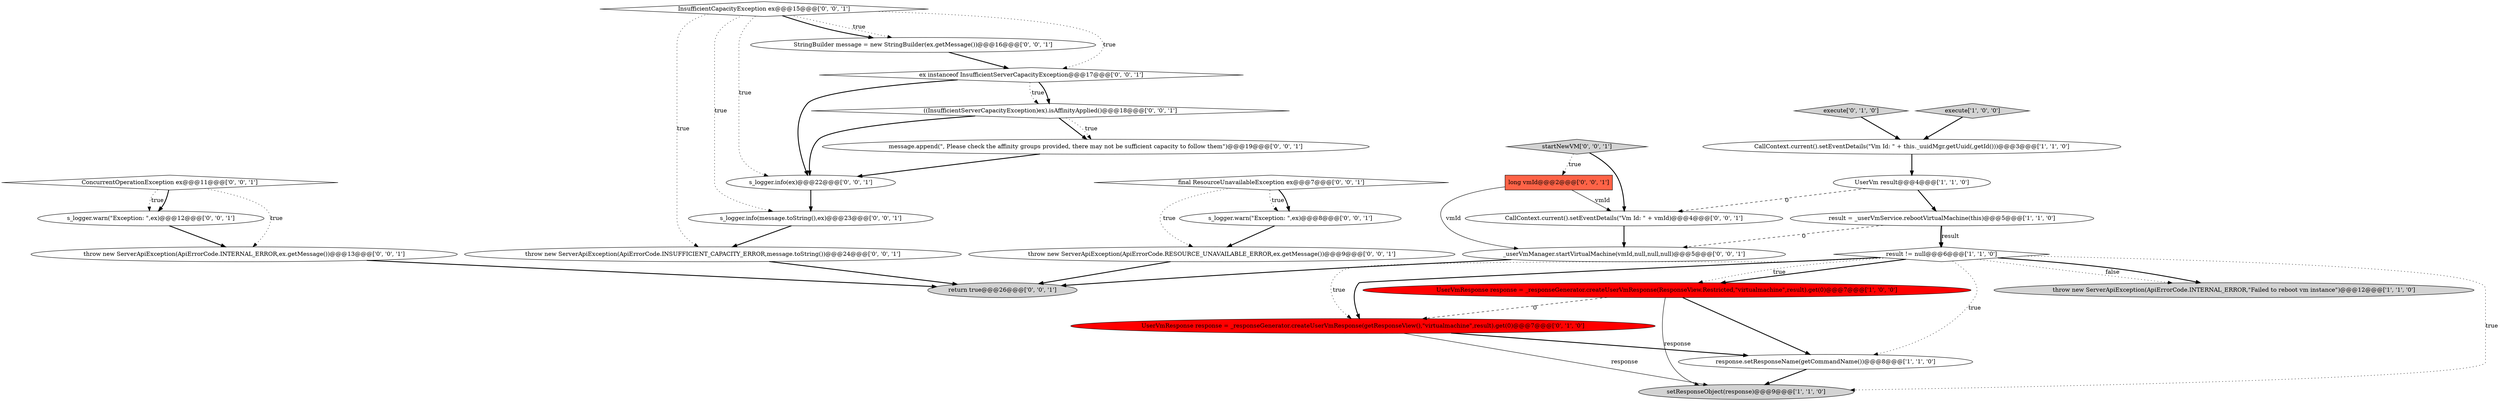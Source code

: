 digraph {
14 [style = filled, label = "ConcurrentOperationException ex@@@11@@@['0', '0', '1']", fillcolor = white, shape = diamond image = "AAA0AAABBB3BBB"];
15 [style = filled, label = "message.append(\", Please check the affinity groups provided, there may not be sufficient capacity to follow them\")@@@19@@@['0', '0', '1']", fillcolor = white, shape = ellipse image = "AAA0AAABBB3BBB"];
24 [style = filled, label = "throw new ServerApiException(ApiErrorCode.INSUFFICIENT_CAPACITY_ERROR,message.toString())@@@24@@@['0', '0', '1']", fillcolor = white, shape = ellipse image = "AAA0AAABBB3BBB"];
4 [style = filled, label = "CallContext.current().setEventDetails(\"Vm Id: \" + this._uuidMgr.getUuid(,getId()))@@@3@@@['1', '1', '0']", fillcolor = white, shape = ellipse image = "AAA0AAABBB1BBB"];
2 [style = filled, label = "result = _userVmService.rebootVirtualMachine(this)@@@5@@@['1', '1', '0']", fillcolor = white, shape = ellipse image = "AAA0AAABBB1BBB"];
23 [style = filled, label = "InsufficientCapacityException ex@@@15@@@['0', '0', '1']", fillcolor = white, shape = diamond image = "AAA0AAABBB3BBB"];
5 [style = filled, label = "setResponseObject(response)@@@9@@@['1', '1', '0']", fillcolor = lightgray, shape = ellipse image = "AAA0AAABBB1BBB"];
26 [style = filled, label = "((InsufficientServerCapacityException)ex).isAffinityApplied()@@@18@@@['0', '0', '1']", fillcolor = white, shape = diamond image = "AAA0AAABBB3BBB"];
20 [style = filled, label = "s_logger.info(message.toString(),ex)@@@23@@@['0', '0', '1']", fillcolor = white, shape = ellipse image = "AAA0AAABBB3BBB"];
18 [style = filled, label = "StringBuilder message = new StringBuilder(ex.getMessage())@@@16@@@['0', '0', '1']", fillcolor = white, shape = ellipse image = "AAA0AAABBB3BBB"];
9 [style = filled, label = "execute['0', '1', '0']", fillcolor = lightgray, shape = diamond image = "AAA0AAABBB2BBB"];
3 [style = filled, label = "UserVmResponse response = _responseGenerator.createUserVmResponse(ResponseView.Restricted,\"virtualmachine\",result).get(0)@@@7@@@['1', '0', '0']", fillcolor = red, shape = ellipse image = "AAA1AAABBB1BBB"];
7 [style = filled, label = "execute['1', '0', '0']", fillcolor = lightgray, shape = diamond image = "AAA0AAABBB1BBB"];
19 [style = filled, label = "long vmId@@@2@@@['0', '0', '1']", fillcolor = tomato, shape = box image = "AAA0AAABBB3BBB"];
28 [style = filled, label = "s_logger.info(ex)@@@22@@@['0', '0', '1']", fillcolor = white, shape = ellipse image = "AAA0AAABBB3BBB"];
0 [style = filled, label = "UserVm result@@@4@@@['1', '1', '0']", fillcolor = white, shape = ellipse image = "AAA0AAABBB1BBB"];
13 [style = filled, label = "CallContext.current().setEventDetails(\"Vm Id: \" + vmId)@@@4@@@['0', '0', '1']", fillcolor = white, shape = ellipse image = "AAA0AAABBB3BBB"];
1 [style = filled, label = "result != null@@@6@@@['1', '1', '0']", fillcolor = white, shape = diamond image = "AAA0AAABBB1BBB"];
22 [style = filled, label = "throw new ServerApiException(ApiErrorCode.RESOURCE_UNAVAILABLE_ERROR,ex.getMessage())@@@9@@@['0', '0', '1']", fillcolor = white, shape = ellipse image = "AAA0AAABBB3BBB"];
29 [style = filled, label = "final ResourceUnavailableException ex@@@7@@@['0', '0', '1']", fillcolor = white, shape = diamond image = "AAA0AAABBB3BBB"];
21 [style = filled, label = "_userVmManager.startVirtualMachine(vmId,null,null,null)@@@5@@@['0', '0', '1']", fillcolor = white, shape = ellipse image = "AAA0AAABBB3BBB"];
27 [style = filled, label = "ex instanceof InsufficientServerCapacityException@@@17@@@['0', '0', '1']", fillcolor = white, shape = diamond image = "AAA0AAABBB3BBB"];
12 [style = filled, label = "s_logger.warn(\"Exception: \",ex)@@@12@@@['0', '0', '1']", fillcolor = white, shape = ellipse image = "AAA0AAABBB3BBB"];
10 [style = filled, label = "UserVmResponse response = _responseGenerator.createUserVmResponse(getResponseView(),\"virtualmachine\",result).get(0)@@@7@@@['0', '1', '0']", fillcolor = red, shape = ellipse image = "AAA1AAABBB2BBB"];
16 [style = filled, label = "startNewVM['0', '0', '1']", fillcolor = lightgray, shape = diamond image = "AAA0AAABBB3BBB"];
25 [style = filled, label = "throw new ServerApiException(ApiErrorCode.INTERNAL_ERROR,ex.getMessage())@@@13@@@['0', '0', '1']", fillcolor = white, shape = ellipse image = "AAA0AAABBB3BBB"];
6 [style = filled, label = "throw new ServerApiException(ApiErrorCode.INTERNAL_ERROR,\"Failed to reboot vm instance\")@@@12@@@['1', '1', '0']", fillcolor = lightgray, shape = ellipse image = "AAA0AAABBB1BBB"];
8 [style = filled, label = "response.setResponseName(getCommandName())@@@8@@@['1', '1', '0']", fillcolor = white, shape = ellipse image = "AAA0AAABBB1BBB"];
17 [style = filled, label = "s_logger.warn(\"Exception: \",ex)@@@8@@@['0', '0', '1']", fillcolor = white, shape = ellipse image = "AAA0AAABBB3BBB"];
11 [style = filled, label = "return true@@@26@@@['0', '0', '1']", fillcolor = lightgray, shape = ellipse image = "AAA0AAABBB3BBB"];
16->19 [style = dotted, label="true"];
16->13 [style = bold, label=""];
29->17 [style = dotted, label="true"];
29->17 [style = bold, label=""];
1->10 [style = dotted, label="true"];
14->12 [style = dotted, label="true"];
28->20 [style = bold, label=""];
2->1 [style = bold, label=""];
27->26 [style = dotted, label="true"];
23->28 [style = dotted, label="true"];
9->4 [style = bold, label=""];
27->28 [style = bold, label=""];
0->2 [style = bold, label=""];
1->3 [style = bold, label=""];
2->21 [style = dashed, label="0"];
7->4 [style = bold, label=""];
1->6 [style = dotted, label="false"];
17->22 [style = bold, label=""];
19->13 [style = solid, label="vmId"];
4->0 [style = bold, label=""];
1->3 [style = dotted, label="true"];
29->22 [style = dotted, label="true"];
23->20 [style = dotted, label="true"];
1->6 [style = bold, label=""];
2->1 [style = solid, label="result"];
23->18 [style = dotted, label="true"];
8->5 [style = bold, label=""];
10->8 [style = bold, label=""];
21->11 [style = bold, label=""];
18->27 [style = bold, label=""];
15->28 [style = bold, label=""];
25->11 [style = bold, label=""];
24->11 [style = bold, label=""];
12->25 [style = bold, label=""];
3->8 [style = bold, label=""];
10->5 [style = solid, label="response"];
14->12 [style = bold, label=""];
0->13 [style = dashed, label="0"];
14->25 [style = dotted, label="true"];
26->15 [style = bold, label=""];
23->27 [style = dotted, label="true"];
1->8 [style = dotted, label="true"];
26->15 [style = dotted, label="true"];
19->21 [style = solid, label="vmId"];
3->5 [style = solid, label="response"];
3->10 [style = dashed, label="0"];
26->28 [style = bold, label=""];
20->24 [style = bold, label=""];
13->21 [style = bold, label=""];
1->10 [style = bold, label=""];
1->5 [style = dotted, label="true"];
23->24 [style = dotted, label="true"];
22->11 [style = bold, label=""];
23->18 [style = bold, label=""];
27->26 [style = bold, label=""];
}
